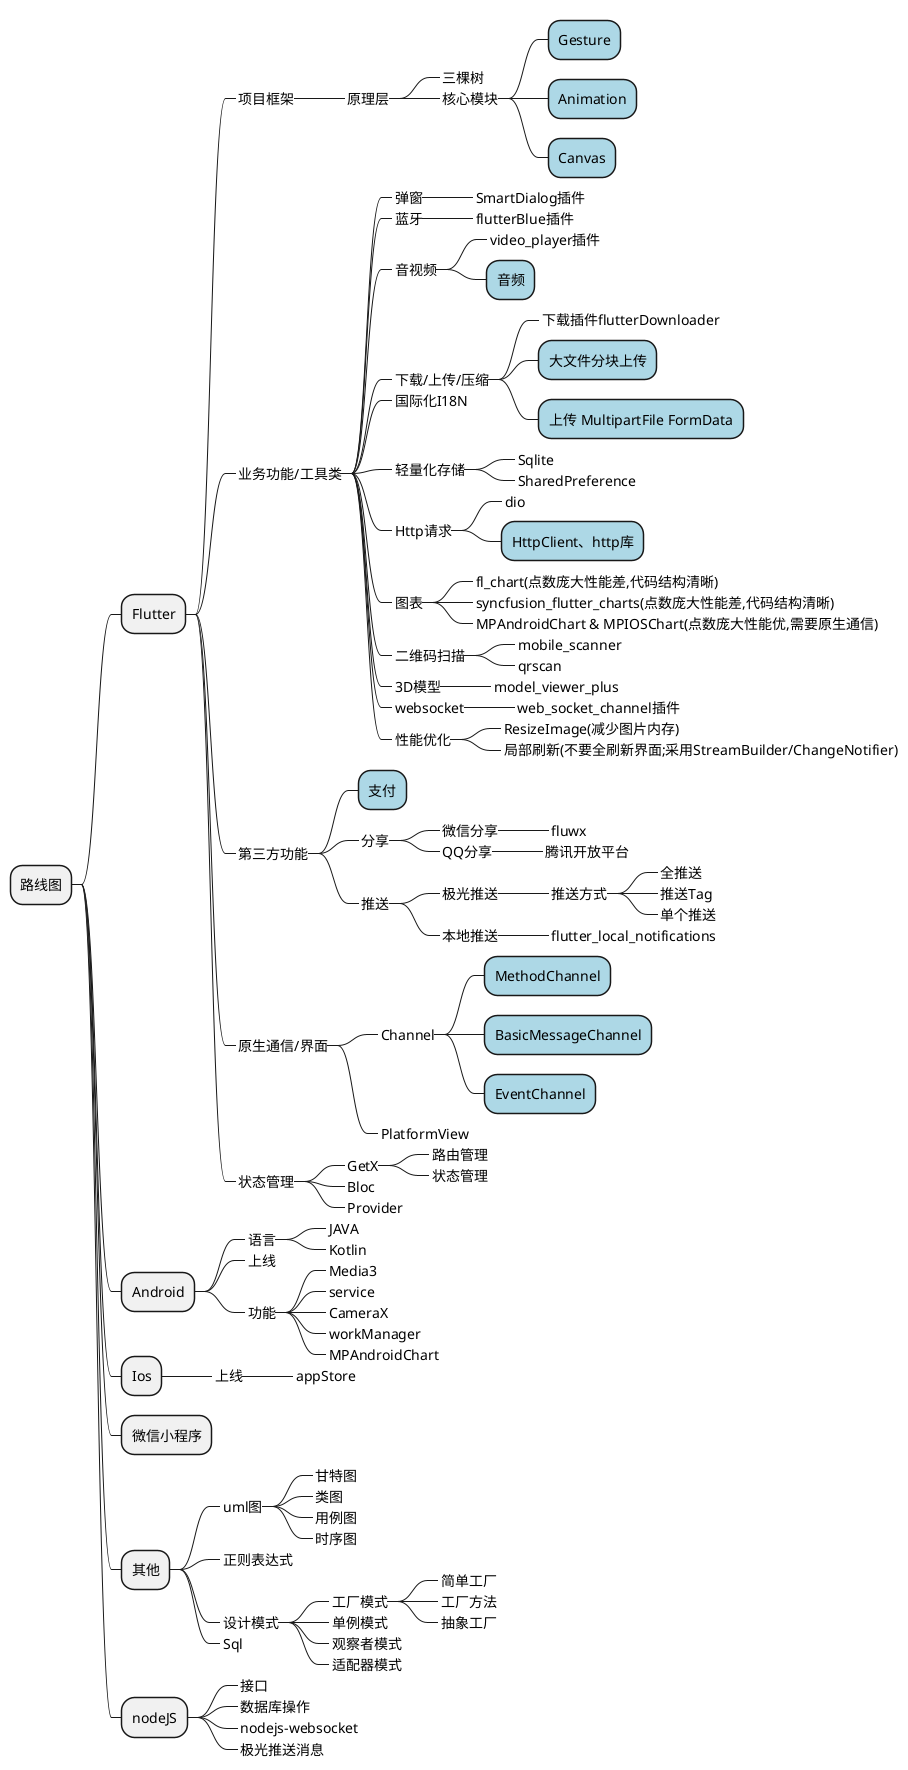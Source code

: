 @startmindmap
* 路线图

** Flutter
***_ 项目框架
****_ 原理层
*****_ 三棵树
*****_ 核心模块
******[#lightblue] Gesture
******[#lightblue] Animation
******[#lightblue] Canvas

***_ 业务功能/工具类
****_ 弹窗
*****_ SmartDialog插件
****_ 蓝牙
*****_ flutterBlue插件
****_ 音视频
*****_ video_player插件
*****[#lightblue] 音频
****_ 下载/上传/压缩
*****_ 下载插件flutterDownloader
*****[#lightblue] 大文件分块上传
*****[#lightblue] 上传 MultipartFile FormData
****_ 国际化I18N
****_ 轻量化存储
*****_ Sqlite
*****_ SharedPreference
****_ Http请求
*****_ dio
*****[#lightblue] HttpClient、http库
****_ 图表
*****_ fl_chart(点数庞大性能差,代码结构清晰)
*****_ syncfusion_flutter_charts(点数庞大性能差,代码结构清晰)
*****_ MPAndroidChart & MPIOSChart(点数庞大性能优,需要原生通信)
****_ 二维码扫描
*****_ mobile_scanner
*****_ qrscan
****_ 3D模型
*****_ model_viewer_plus
****_ websocket
*****_ web_socket_channel插件
****_ 性能优化
*****_ ResizeImage(减少图片内存)
*****_ 局部刷新(不要全刷新界面;采用StreamBuilder/ChangeNotifier)

***_ 第三方功能
****[#lightblue] 支付
****_ 分享
*****_ 微信分享
******_ fluwx
*****_ QQ分享
******_ 腾讯开放平台
****_ 推送
*****_ 极光推送
******_ 推送方式
*******_ 全推送
*******_ 推送Tag
*******_ 单个推送
*****_ 本地推送
******_ flutter_local_notifications

***_ 原生通信/界面
****_ Channel
*****[#lightblue] MethodChannel
*****[#lightblue] BasicMessageChannel
*****[#lightblue] EventChannel

****_ PlatformView

***_ 状态管理
****_ GetX
*****_ 路由管理
*****_ 状态管理
****_ Bloc
****_ Provider

** Android
***_ 语言
****_ JAVA
****_ Kotlin
***_ 上线
***_ 功能
****_ Media3
****_ service
****_ CameraX
****_ workManager
****_ MPAndroidChart

** Ios
***_ 上线
****_ appStore

** 微信小程序

** 其他
***_ uml图
****_ 甘特图
****_ 类图
****_ 用例图
****_ 时序图
***_ 正则表达式
***_ 设计模式
****_ 工厂模式
*****_ 简单工厂
*****_ 工厂方法
*****_ 抽象工厂
****_ 单例模式
****_ 观察者模式
****_ 适配器模式

***_ Sql

** nodeJS
***_ 接口
***_ 数据库操作
***_ nodejs-websocket
***_ 极光推送消息
@endmindmap
